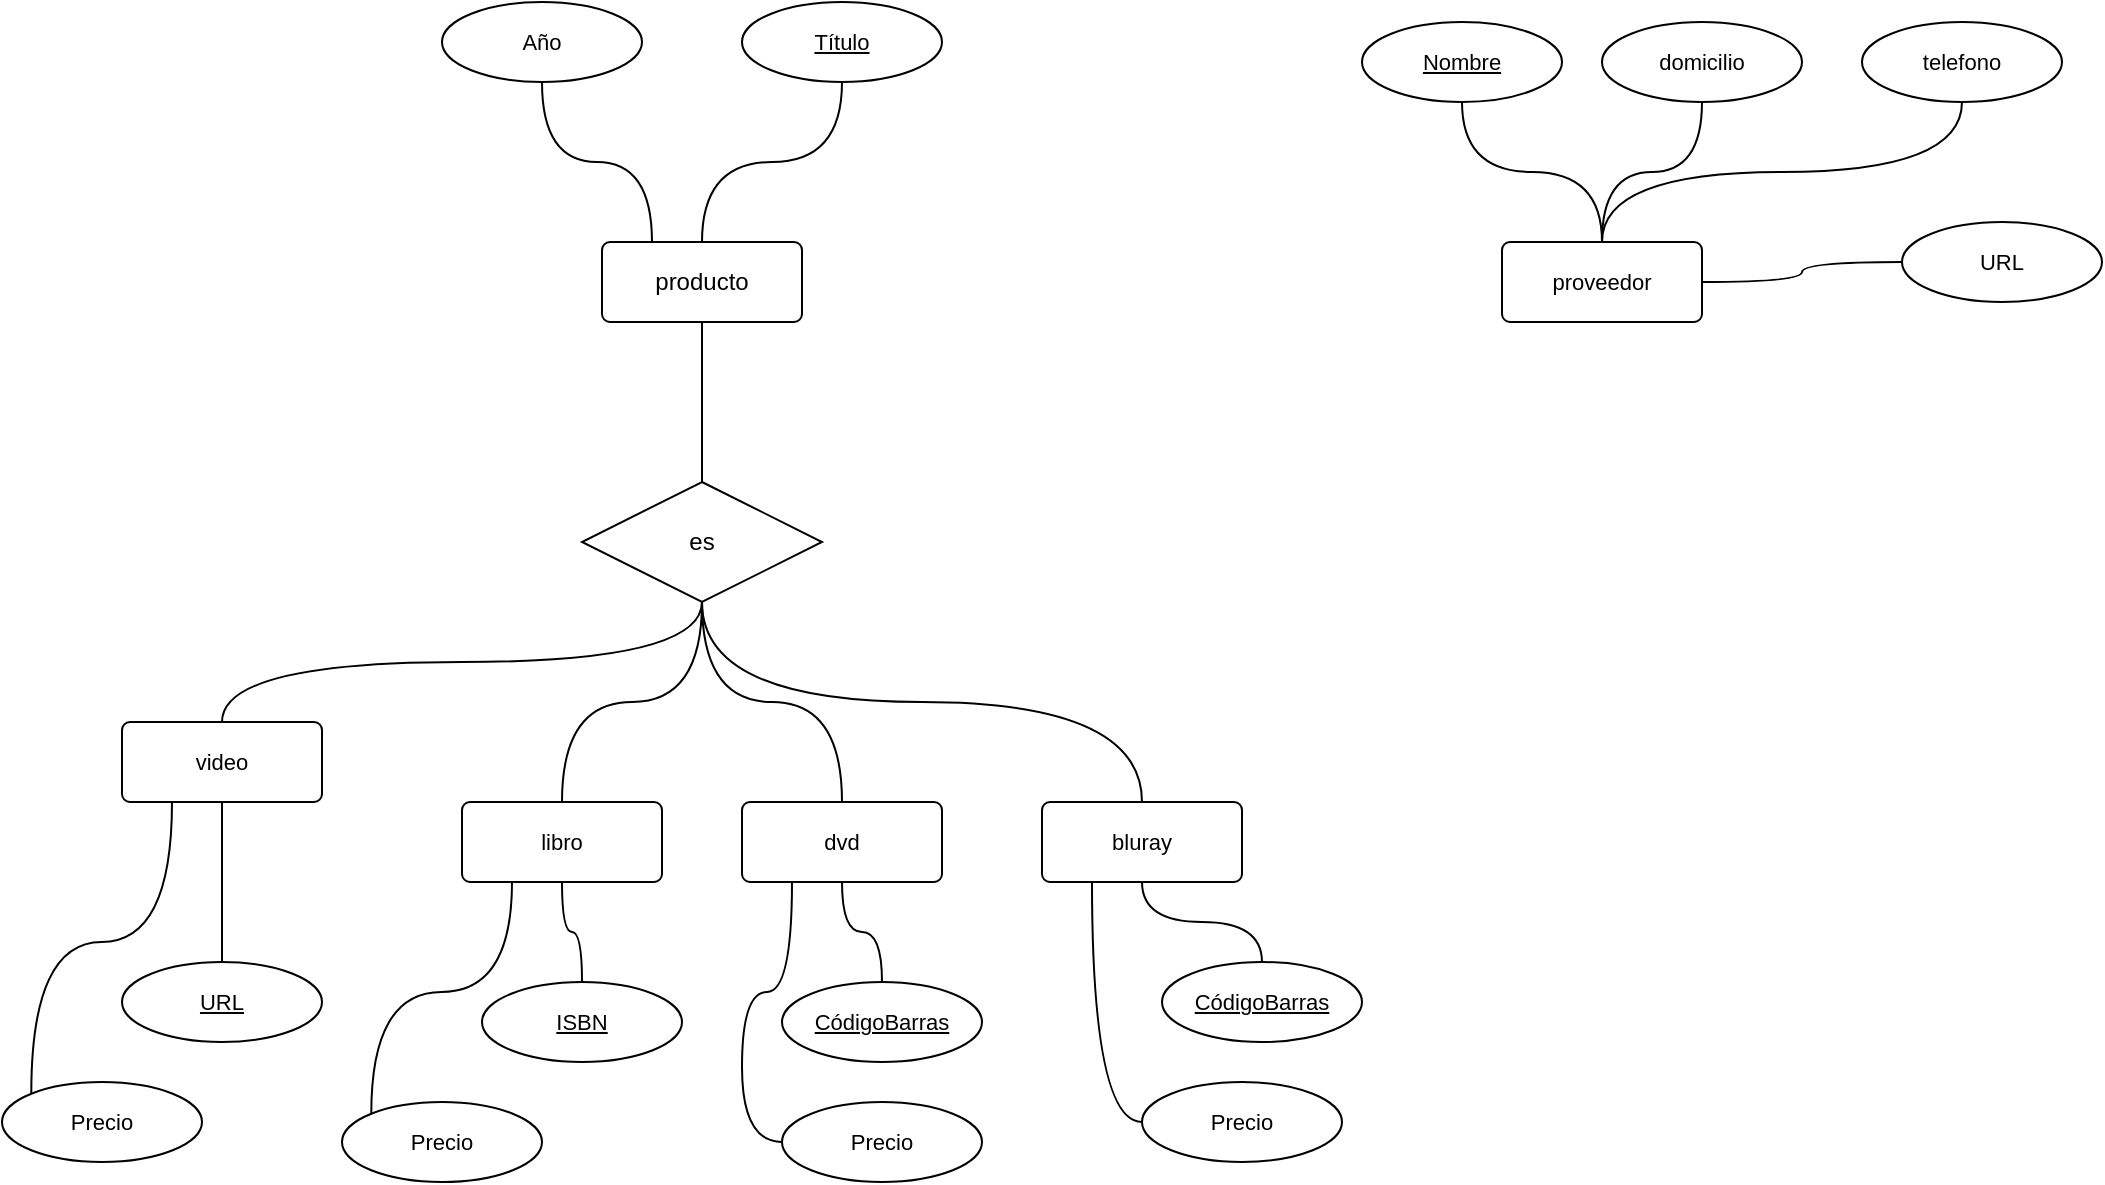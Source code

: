<mxfile version="21.7.5" type="github">
  <diagram name="Page-1" id="5mjGmZFohFLDIY7W3VE4">
    <mxGraphModel dx="472" dy="615" grid="1" gridSize="10" guides="1" tooltips="1" connect="1" arrows="1" fold="1" page="1" pageScale="1" pageWidth="1390" pageHeight="980" math="0" shadow="0">
      <root>
        <mxCell id="0" />
        <mxCell id="1" parent="0" />
        <mxCell id="Lf-CYjyZpFA01j1R-qf0-3" style="edgeStyle=orthogonalEdgeStyle;orthogonalLoop=1;jettySize=auto;html=1;exitX=0.5;exitY=1;exitDx=0;exitDy=0;entryX=0.5;entryY=0;entryDx=0;entryDy=0;endArrow=none;endFill=0;curved=1;" edge="1" parent="1" source="Lf-CYjyZpFA01j1R-qf0-1" target="Lf-CYjyZpFA01j1R-qf0-2">
          <mxGeometry relative="1" as="geometry" />
        </mxCell>
        <mxCell id="Lf-CYjyZpFA01j1R-qf0-7" style="edgeStyle=orthogonalEdgeStyle;shape=connector;curved=1;rounded=1;orthogonalLoop=1;jettySize=auto;html=1;exitX=0.5;exitY=0;exitDx=0;exitDy=0;entryX=0.5;entryY=1;entryDx=0;entryDy=0;labelBackgroundColor=default;strokeColor=default;fontFamily=Helvetica;fontSize=11;fontColor=default;endArrow=none;endFill=0;" edge="1" parent="1" source="Lf-CYjyZpFA01j1R-qf0-1" target="Lf-CYjyZpFA01j1R-qf0-6">
          <mxGeometry relative="1" as="geometry" />
        </mxCell>
        <mxCell id="Lf-CYjyZpFA01j1R-qf0-8" style="edgeStyle=orthogonalEdgeStyle;shape=connector;curved=1;rounded=1;orthogonalLoop=1;jettySize=auto;html=1;exitX=0.25;exitY=0;exitDx=0;exitDy=0;entryX=0.5;entryY=1;entryDx=0;entryDy=0;labelBackgroundColor=default;strokeColor=default;fontFamily=Helvetica;fontSize=11;fontColor=default;endArrow=none;endFill=0;" edge="1" parent="1" source="Lf-CYjyZpFA01j1R-qf0-1" target="Lf-CYjyZpFA01j1R-qf0-4">
          <mxGeometry relative="1" as="geometry" />
        </mxCell>
        <mxCell id="Lf-CYjyZpFA01j1R-qf0-1" value="producto" style="rounded=1;arcSize=10;whiteSpace=wrap;html=1;align=center;" vertex="1" parent="1">
          <mxGeometry x="480" y="160" width="100" height="40" as="geometry" />
        </mxCell>
        <mxCell id="Lf-CYjyZpFA01j1R-qf0-12" style="edgeStyle=orthogonalEdgeStyle;shape=connector;curved=1;rounded=1;orthogonalLoop=1;jettySize=auto;html=1;exitX=0.5;exitY=1;exitDx=0;exitDy=0;entryX=0.5;entryY=0;entryDx=0;entryDy=0;labelBackgroundColor=default;strokeColor=default;fontFamily=Helvetica;fontSize=11;fontColor=default;endArrow=none;endFill=0;" edge="1" parent="1" source="Lf-CYjyZpFA01j1R-qf0-2" target="Lf-CYjyZpFA01j1R-qf0-9">
          <mxGeometry relative="1" as="geometry" />
        </mxCell>
        <mxCell id="Lf-CYjyZpFA01j1R-qf0-13" style="edgeStyle=orthogonalEdgeStyle;shape=connector;curved=1;rounded=1;orthogonalLoop=1;jettySize=auto;html=1;exitX=0.5;exitY=1;exitDx=0;exitDy=0;entryX=0.5;entryY=0;entryDx=0;entryDy=0;labelBackgroundColor=default;strokeColor=default;fontFamily=Helvetica;fontSize=11;fontColor=default;endArrow=none;endFill=0;" edge="1" parent="1" source="Lf-CYjyZpFA01j1R-qf0-2" target="Lf-CYjyZpFA01j1R-qf0-10">
          <mxGeometry relative="1" as="geometry" />
        </mxCell>
        <mxCell id="Lf-CYjyZpFA01j1R-qf0-14" style="edgeStyle=orthogonalEdgeStyle;shape=connector;curved=1;rounded=1;orthogonalLoop=1;jettySize=auto;html=1;exitX=0.5;exitY=1;exitDx=0;exitDy=0;entryX=0.5;entryY=0;entryDx=0;entryDy=0;labelBackgroundColor=default;strokeColor=default;fontFamily=Helvetica;fontSize=11;fontColor=default;endArrow=none;endFill=0;" edge="1" parent="1" source="Lf-CYjyZpFA01j1R-qf0-2" target="Lf-CYjyZpFA01j1R-qf0-11">
          <mxGeometry relative="1" as="geometry" />
        </mxCell>
        <mxCell id="Lf-CYjyZpFA01j1R-qf0-36" style="edgeStyle=orthogonalEdgeStyle;shape=connector;curved=1;rounded=1;orthogonalLoop=1;jettySize=auto;html=1;exitX=0.5;exitY=1;exitDx=0;exitDy=0;entryX=0.5;entryY=0;entryDx=0;entryDy=0;labelBackgroundColor=default;strokeColor=default;fontFamily=Helvetica;fontSize=11;fontColor=default;endArrow=none;endFill=0;" edge="1" parent="1" source="Lf-CYjyZpFA01j1R-qf0-2" target="Lf-CYjyZpFA01j1R-qf0-29">
          <mxGeometry relative="1" as="geometry" />
        </mxCell>
        <mxCell id="Lf-CYjyZpFA01j1R-qf0-2" value="es" style="shape=rhombus;perimeter=rhombusPerimeter;whiteSpace=wrap;html=1;align=center;" vertex="1" parent="1">
          <mxGeometry x="470" y="280" width="120" height="60" as="geometry" />
        </mxCell>
        <mxCell id="Lf-CYjyZpFA01j1R-qf0-4" value="Año" style="ellipse;whiteSpace=wrap;html=1;align=center;fontFamily=Helvetica;fontSize=11;fontColor=default;" vertex="1" parent="1">
          <mxGeometry x="400" y="40" width="100" height="40" as="geometry" />
        </mxCell>
        <mxCell id="Lf-CYjyZpFA01j1R-qf0-6" value="Título" style="ellipse;whiteSpace=wrap;html=1;align=center;fontStyle=4;fontFamily=Helvetica;fontSize=11;fontColor=default;" vertex="1" parent="1">
          <mxGeometry x="550" y="40" width="100" height="40" as="geometry" />
        </mxCell>
        <mxCell id="Lf-CYjyZpFA01j1R-qf0-27" style="edgeStyle=orthogonalEdgeStyle;shape=connector;curved=1;rounded=1;orthogonalLoop=1;jettySize=auto;html=1;exitX=0.5;exitY=1;exitDx=0;exitDy=0;entryX=0.5;entryY=0;entryDx=0;entryDy=0;labelBackgroundColor=default;strokeColor=default;fontFamily=Helvetica;fontSize=11;fontColor=default;endArrow=none;endFill=0;" edge="1" parent="1" source="Lf-CYjyZpFA01j1R-qf0-9" target="Lf-CYjyZpFA01j1R-qf0-26">
          <mxGeometry relative="1" as="geometry" />
        </mxCell>
        <mxCell id="Lf-CYjyZpFA01j1R-qf0-28" style="edgeStyle=orthogonalEdgeStyle;shape=connector;curved=1;rounded=1;orthogonalLoop=1;jettySize=auto;html=1;exitX=0.25;exitY=1;exitDx=0;exitDy=0;entryX=0;entryY=0;entryDx=0;entryDy=0;labelBackgroundColor=default;strokeColor=default;fontFamily=Helvetica;fontSize=11;fontColor=default;endArrow=none;endFill=0;" edge="1" parent="1" source="Lf-CYjyZpFA01j1R-qf0-9" target="Lf-CYjyZpFA01j1R-qf0-16">
          <mxGeometry relative="1" as="geometry" />
        </mxCell>
        <mxCell id="Lf-CYjyZpFA01j1R-qf0-9" value="libro" style="rounded=1;arcSize=10;whiteSpace=wrap;html=1;align=center;fontFamily=Helvetica;fontSize=11;fontColor=default;" vertex="1" parent="1">
          <mxGeometry x="410" y="440" width="100" height="40" as="geometry" />
        </mxCell>
        <mxCell id="Lf-CYjyZpFA01j1R-qf0-22" style="edgeStyle=orthogonalEdgeStyle;shape=connector;curved=1;rounded=1;orthogonalLoop=1;jettySize=auto;html=1;exitX=0.25;exitY=1;exitDx=0;exitDy=0;entryX=0;entryY=0.5;entryDx=0;entryDy=0;labelBackgroundColor=default;strokeColor=default;fontFamily=Helvetica;fontSize=11;fontColor=default;endArrow=none;endFill=0;" edge="1" parent="1" source="Lf-CYjyZpFA01j1R-qf0-10" target="Lf-CYjyZpFA01j1R-qf0-17">
          <mxGeometry relative="1" as="geometry" />
        </mxCell>
        <mxCell id="Lf-CYjyZpFA01j1R-qf0-10" value="dvd" style="rounded=1;arcSize=10;whiteSpace=wrap;html=1;align=center;fontFamily=Helvetica;fontSize=11;fontColor=default;" vertex="1" parent="1">
          <mxGeometry x="550" y="440" width="100" height="40" as="geometry" />
        </mxCell>
        <mxCell id="Lf-CYjyZpFA01j1R-qf0-24" style="edgeStyle=orthogonalEdgeStyle;shape=connector;curved=1;rounded=1;orthogonalLoop=1;jettySize=auto;html=1;exitX=0.5;exitY=1;exitDx=0;exitDy=0;entryX=0.5;entryY=0;entryDx=0;entryDy=0;labelBackgroundColor=default;strokeColor=default;fontFamily=Helvetica;fontSize=11;fontColor=default;endArrow=none;endFill=0;" edge="1" parent="1" source="Lf-CYjyZpFA01j1R-qf0-11" target="Lf-CYjyZpFA01j1R-qf0-23">
          <mxGeometry relative="1" as="geometry" />
        </mxCell>
        <mxCell id="Lf-CYjyZpFA01j1R-qf0-25" style="edgeStyle=orthogonalEdgeStyle;shape=connector;curved=1;rounded=1;orthogonalLoop=1;jettySize=auto;html=1;exitX=0.25;exitY=1;exitDx=0;exitDy=0;entryX=0;entryY=0.5;entryDx=0;entryDy=0;labelBackgroundColor=default;strokeColor=default;fontFamily=Helvetica;fontSize=11;fontColor=default;endArrow=none;endFill=0;" edge="1" parent="1" source="Lf-CYjyZpFA01j1R-qf0-11" target="Lf-CYjyZpFA01j1R-qf0-18">
          <mxGeometry relative="1" as="geometry" />
        </mxCell>
        <mxCell id="Lf-CYjyZpFA01j1R-qf0-11" value="bluray" style="rounded=1;arcSize=10;whiteSpace=wrap;html=1;align=center;fontFamily=Helvetica;fontSize=11;fontColor=default;" vertex="1" parent="1">
          <mxGeometry x="700" y="440" width="100" height="40" as="geometry" />
        </mxCell>
        <mxCell id="Lf-CYjyZpFA01j1R-qf0-16" value="Precio" style="ellipse;whiteSpace=wrap;html=1;align=center;fontFamily=Helvetica;fontSize=11;fontColor=default;" vertex="1" parent="1">
          <mxGeometry x="350" y="590" width="100" height="40" as="geometry" />
        </mxCell>
        <mxCell id="Lf-CYjyZpFA01j1R-qf0-17" value="Precio" style="ellipse;whiteSpace=wrap;html=1;align=center;fontFamily=Helvetica;fontSize=11;fontColor=default;" vertex="1" parent="1">
          <mxGeometry x="570" y="590" width="100" height="40" as="geometry" />
        </mxCell>
        <mxCell id="Lf-CYjyZpFA01j1R-qf0-18" value="Precio" style="ellipse;whiteSpace=wrap;html=1;align=center;fontFamily=Helvetica;fontSize=11;fontColor=default;" vertex="1" parent="1">
          <mxGeometry x="750" y="580" width="100" height="40" as="geometry" />
        </mxCell>
        <mxCell id="Lf-CYjyZpFA01j1R-qf0-21" style="edgeStyle=orthogonalEdgeStyle;shape=connector;curved=1;rounded=1;orthogonalLoop=1;jettySize=auto;html=1;exitX=0.5;exitY=0;exitDx=0;exitDy=0;entryX=0.5;entryY=1;entryDx=0;entryDy=0;labelBackgroundColor=default;strokeColor=default;fontFamily=Helvetica;fontSize=11;fontColor=default;endArrow=none;endFill=0;" edge="1" parent="1" source="Lf-CYjyZpFA01j1R-qf0-20" target="Lf-CYjyZpFA01j1R-qf0-10">
          <mxGeometry relative="1" as="geometry" />
        </mxCell>
        <mxCell id="Lf-CYjyZpFA01j1R-qf0-20" value="CódigoBarras" style="ellipse;whiteSpace=wrap;html=1;align=center;fontStyle=4;fontFamily=Helvetica;fontSize=11;fontColor=default;" vertex="1" parent="1">
          <mxGeometry x="570" y="530" width="100" height="40" as="geometry" />
        </mxCell>
        <mxCell id="Lf-CYjyZpFA01j1R-qf0-23" value="CódigoBarras" style="ellipse;whiteSpace=wrap;html=1;align=center;fontStyle=4;fontFamily=Helvetica;fontSize=11;fontColor=default;" vertex="1" parent="1">
          <mxGeometry x="760" y="520" width="100" height="40" as="geometry" />
        </mxCell>
        <mxCell id="Lf-CYjyZpFA01j1R-qf0-26" value="ISBN" style="ellipse;whiteSpace=wrap;html=1;align=center;fontStyle=4;fontFamily=Helvetica;fontSize=11;fontColor=default;" vertex="1" parent="1">
          <mxGeometry x="420" y="530" width="100" height="40" as="geometry" />
        </mxCell>
        <mxCell id="Lf-CYjyZpFA01j1R-qf0-33" style="edgeStyle=orthogonalEdgeStyle;shape=connector;curved=1;rounded=1;orthogonalLoop=1;jettySize=auto;html=1;exitX=0.5;exitY=1;exitDx=0;exitDy=0;entryX=0.5;entryY=0;entryDx=0;entryDy=0;labelBackgroundColor=default;strokeColor=default;fontFamily=Helvetica;fontSize=11;fontColor=default;endArrow=none;endFill=0;" edge="1" parent="1" source="Lf-CYjyZpFA01j1R-qf0-29" target="Lf-CYjyZpFA01j1R-qf0-32">
          <mxGeometry relative="1" as="geometry" />
        </mxCell>
        <mxCell id="Lf-CYjyZpFA01j1R-qf0-35" style="edgeStyle=orthogonalEdgeStyle;shape=connector;curved=1;rounded=1;orthogonalLoop=1;jettySize=auto;html=1;exitX=0.25;exitY=1;exitDx=0;exitDy=0;entryX=0;entryY=0;entryDx=0;entryDy=0;labelBackgroundColor=default;strokeColor=default;fontFamily=Helvetica;fontSize=11;fontColor=default;endArrow=none;endFill=0;" edge="1" parent="1" source="Lf-CYjyZpFA01j1R-qf0-29" target="Lf-CYjyZpFA01j1R-qf0-34">
          <mxGeometry relative="1" as="geometry" />
        </mxCell>
        <mxCell id="Lf-CYjyZpFA01j1R-qf0-29" value="video" style="rounded=1;arcSize=10;whiteSpace=wrap;html=1;align=center;fontFamily=Helvetica;fontSize=11;fontColor=default;" vertex="1" parent="1">
          <mxGeometry x="240" y="400" width="100" height="40" as="geometry" />
        </mxCell>
        <mxCell id="Lf-CYjyZpFA01j1R-qf0-32" value="URL" style="ellipse;whiteSpace=wrap;html=1;align=center;fontStyle=4;fontFamily=Helvetica;fontSize=11;fontColor=default;" vertex="1" parent="1">
          <mxGeometry x="240" y="520" width="100" height="40" as="geometry" />
        </mxCell>
        <mxCell id="Lf-CYjyZpFA01j1R-qf0-34" value="Precio" style="ellipse;whiteSpace=wrap;html=1;align=center;fontFamily=Helvetica;fontSize=11;fontColor=default;" vertex="1" parent="1">
          <mxGeometry x="180" y="580" width="100" height="40" as="geometry" />
        </mxCell>
        <mxCell id="Lf-CYjyZpFA01j1R-qf0-43" style="edgeStyle=orthogonalEdgeStyle;shape=connector;curved=1;rounded=1;orthogonalLoop=1;jettySize=auto;html=1;exitX=0.5;exitY=0;exitDx=0;exitDy=0;entryX=0.5;entryY=1;entryDx=0;entryDy=0;labelBackgroundColor=default;strokeColor=default;fontFamily=Helvetica;fontSize=11;fontColor=default;endArrow=none;endFill=0;" edge="1" parent="1" source="Lf-CYjyZpFA01j1R-qf0-37" target="Lf-CYjyZpFA01j1R-qf0-39">
          <mxGeometry relative="1" as="geometry" />
        </mxCell>
        <mxCell id="Lf-CYjyZpFA01j1R-qf0-44" style="edgeStyle=orthogonalEdgeStyle;shape=connector;curved=1;rounded=1;orthogonalLoop=1;jettySize=auto;html=1;exitX=0.5;exitY=0;exitDx=0;exitDy=0;entryX=0.5;entryY=1;entryDx=0;entryDy=0;labelBackgroundColor=default;strokeColor=default;fontFamily=Helvetica;fontSize=11;fontColor=default;endArrow=none;endFill=0;" edge="1" parent="1" source="Lf-CYjyZpFA01j1R-qf0-37" target="Lf-CYjyZpFA01j1R-qf0-40">
          <mxGeometry relative="1" as="geometry" />
        </mxCell>
        <mxCell id="Lf-CYjyZpFA01j1R-qf0-45" style="edgeStyle=orthogonalEdgeStyle;shape=connector;curved=1;rounded=1;orthogonalLoop=1;jettySize=auto;html=1;exitX=1;exitY=0.5;exitDx=0;exitDy=0;labelBackgroundColor=default;strokeColor=default;fontFamily=Helvetica;fontSize=11;fontColor=default;endArrow=none;endFill=0;" edge="1" parent="1" source="Lf-CYjyZpFA01j1R-qf0-37" target="Lf-CYjyZpFA01j1R-qf0-41">
          <mxGeometry relative="1" as="geometry" />
        </mxCell>
        <mxCell id="Lf-CYjyZpFA01j1R-qf0-37" value="proveedor" style="rounded=1;arcSize=10;whiteSpace=wrap;html=1;align=center;fontFamily=Helvetica;fontSize=11;fontColor=default;" vertex="1" parent="1">
          <mxGeometry x="930" y="160" width="100" height="40" as="geometry" />
        </mxCell>
        <mxCell id="Lf-CYjyZpFA01j1R-qf0-42" style="edgeStyle=orthogonalEdgeStyle;shape=connector;curved=1;rounded=1;orthogonalLoop=1;jettySize=auto;html=1;exitX=0.5;exitY=1;exitDx=0;exitDy=0;entryX=0.5;entryY=0;entryDx=0;entryDy=0;labelBackgroundColor=default;strokeColor=default;fontFamily=Helvetica;fontSize=11;fontColor=default;endArrow=none;endFill=0;" edge="1" parent="1" source="Lf-CYjyZpFA01j1R-qf0-38" target="Lf-CYjyZpFA01j1R-qf0-37">
          <mxGeometry relative="1" as="geometry" />
        </mxCell>
        <mxCell id="Lf-CYjyZpFA01j1R-qf0-38" value="&lt;div&gt;Nombre&lt;/div&gt;" style="ellipse;whiteSpace=wrap;html=1;align=center;fontStyle=4;fontFamily=Helvetica;fontSize=11;fontColor=default;" vertex="1" parent="1">
          <mxGeometry x="860" y="50" width="100" height="40" as="geometry" />
        </mxCell>
        <mxCell id="Lf-CYjyZpFA01j1R-qf0-39" value="domicilio" style="ellipse;whiteSpace=wrap;html=1;align=center;fontFamily=Helvetica;fontSize=11;fontColor=default;" vertex="1" parent="1">
          <mxGeometry x="980" y="50" width="100" height="40" as="geometry" />
        </mxCell>
        <mxCell id="Lf-CYjyZpFA01j1R-qf0-40" value="telefono" style="ellipse;whiteSpace=wrap;html=1;align=center;fontFamily=Helvetica;fontSize=11;fontColor=default;" vertex="1" parent="1">
          <mxGeometry x="1110" y="50" width="100" height="40" as="geometry" />
        </mxCell>
        <mxCell id="Lf-CYjyZpFA01j1R-qf0-41" value="URL" style="ellipse;whiteSpace=wrap;html=1;align=center;fontFamily=Helvetica;fontSize=11;fontColor=default;" vertex="1" parent="1">
          <mxGeometry x="1130" y="150" width="100" height="40" as="geometry" />
        </mxCell>
      </root>
    </mxGraphModel>
  </diagram>
</mxfile>
